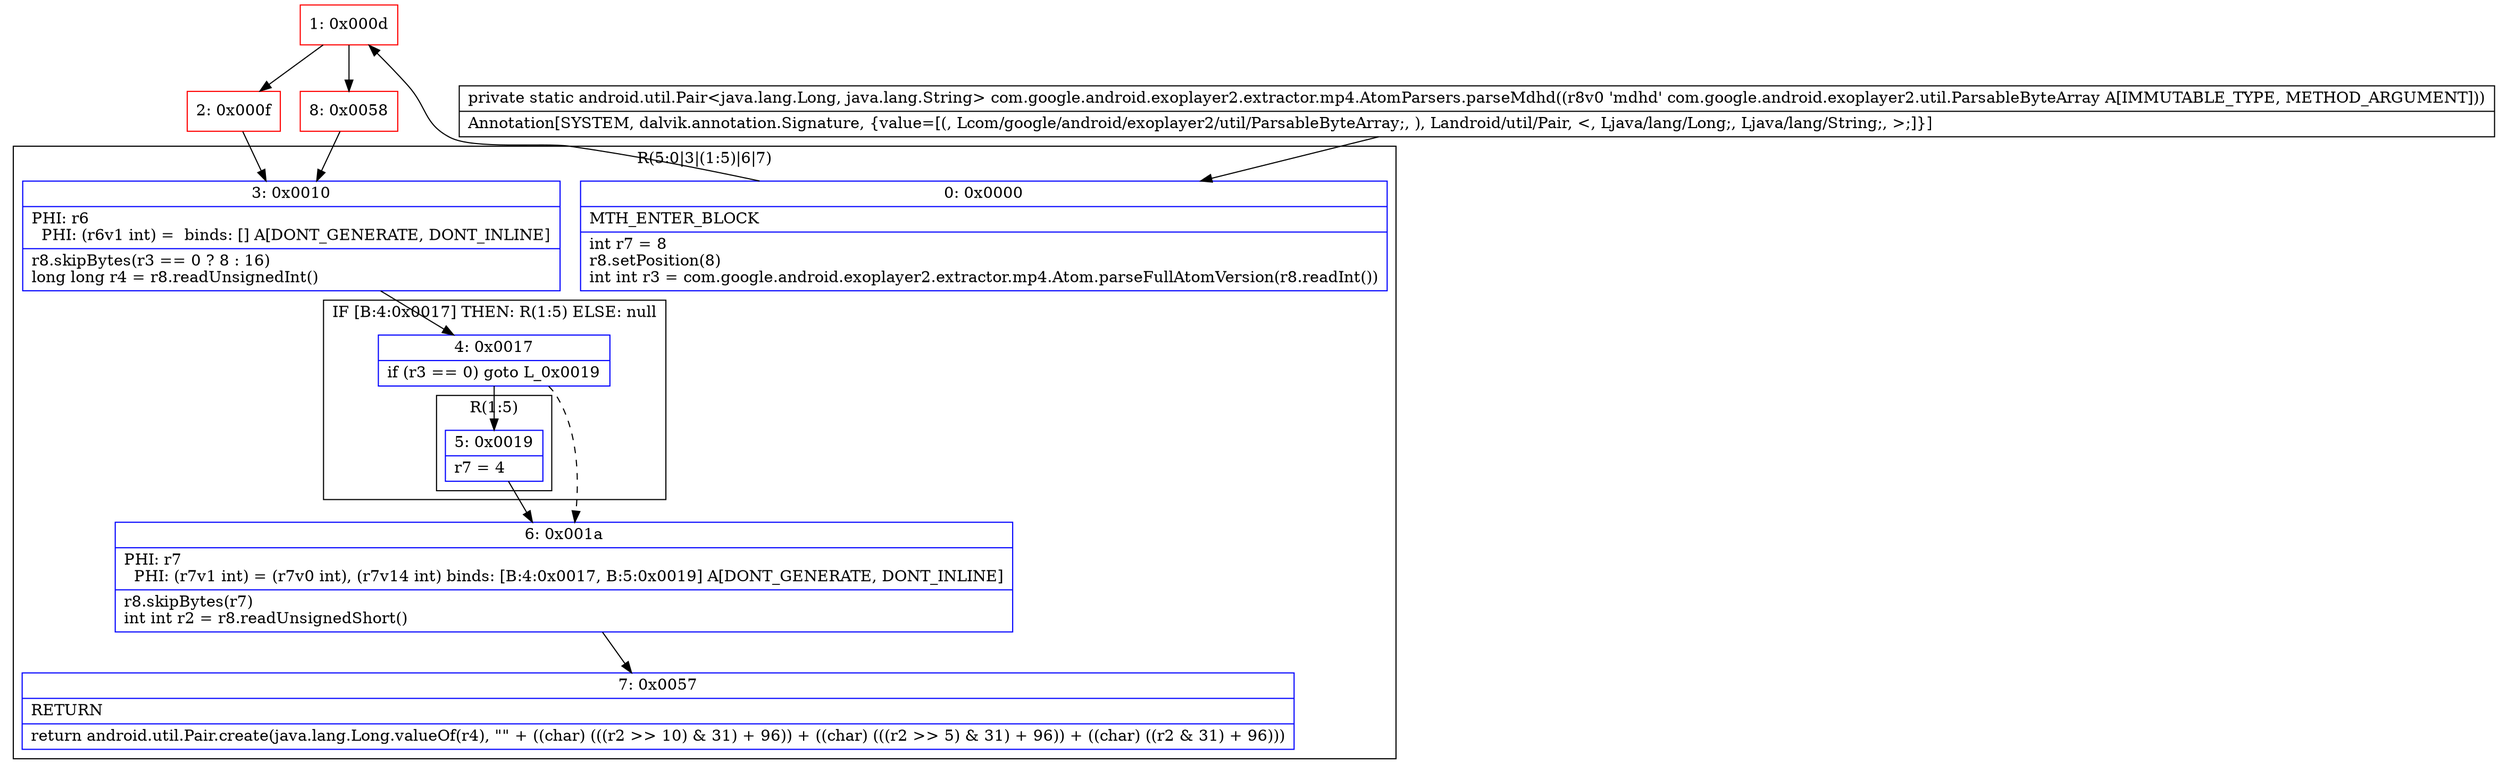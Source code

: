 digraph "CFG forcom.google.android.exoplayer2.extractor.mp4.AtomParsers.parseMdhd(Lcom\/google\/android\/exoplayer2\/util\/ParsableByteArray;)Landroid\/util\/Pair;" {
subgraph cluster_Region_744960171 {
label = "R(5:0|3|(1:5)|6|7)";
node [shape=record,color=blue];
Node_0 [shape=record,label="{0\:\ 0x0000|MTH_ENTER_BLOCK\l|int r7 = 8\lr8.setPosition(8)\lint int r3 = com.google.android.exoplayer2.extractor.mp4.Atom.parseFullAtomVersion(r8.readInt())\l}"];
Node_3 [shape=record,label="{3\:\ 0x0010|PHI: r6 \l  PHI: (r6v1 int) =  binds: [] A[DONT_GENERATE, DONT_INLINE]\l|r8.skipBytes(r3 == 0 ? 8 : 16)\llong long r4 = r8.readUnsignedInt()\l}"];
subgraph cluster_IfRegion_70663013 {
label = "IF [B:4:0x0017] THEN: R(1:5) ELSE: null";
node [shape=record,color=blue];
Node_4 [shape=record,label="{4\:\ 0x0017|if (r3 == 0) goto L_0x0019\l}"];
subgraph cluster_Region_1638239047 {
label = "R(1:5)";
node [shape=record,color=blue];
Node_5 [shape=record,label="{5\:\ 0x0019|r7 = 4\l}"];
}
}
Node_6 [shape=record,label="{6\:\ 0x001a|PHI: r7 \l  PHI: (r7v1 int) = (r7v0 int), (r7v14 int) binds: [B:4:0x0017, B:5:0x0019] A[DONT_GENERATE, DONT_INLINE]\l|r8.skipBytes(r7)\lint int r2 = r8.readUnsignedShort()\l}"];
Node_7 [shape=record,label="{7\:\ 0x0057|RETURN\l|return android.util.Pair.create(java.lang.Long.valueOf(r4), \"\" + ((char) (((r2 \>\> 10) & 31) + 96)) + ((char) (((r2 \>\> 5) & 31) + 96)) + ((char) ((r2 & 31) + 96)))\l}"];
}
Node_1 [shape=record,color=red,label="{1\:\ 0x000d}"];
Node_2 [shape=record,color=red,label="{2\:\ 0x000f}"];
Node_8 [shape=record,color=red,label="{8\:\ 0x0058}"];
MethodNode[shape=record,label="{private static android.util.Pair\<java.lang.Long, java.lang.String\> com.google.android.exoplayer2.extractor.mp4.AtomParsers.parseMdhd((r8v0 'mdhd' com.google.android.exoplayer2.util.ParsableByteArray A[IMMUTABLE_TYPE, METHOD_ARGUMENT]))  | Annotation[SYSTEM, dalvik.annotation.Signature, \{value=[(, Lcom\/google\/android\/exoplayer2\/util\/ParsableByteArray;, ), Landroid\/util\/Pair, \<, Ljava\/lang\/Long;, Ljava\/lang\/String;, \>;]\}]\l}"];
MethodNode -> Node_0;
Node_0 -> Node_1;
Node_3 -> Node_4;
Node_4 -> Node_5;
Node_4 -> Node_6[style=dashed];
Node_5 -> Node_6;
Node_6 -> Node_7;
Node_1 -> Node_2;
Node_1 -> Node_8;
Node_2 -> Node_3;
Node_8 -> Node_3;
}

